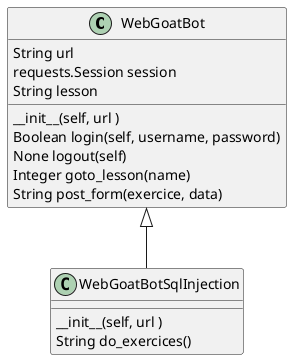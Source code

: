 @startuml
class WebGoatBot {
    String url
    requests.Session session
    String lesson

    __init__(self, url )
    Boolean login(self, username, password)
    None logout(self)
    Integer goto_lesson(name)
    String post_form(exercice, data)
}

class WebGoatBotSqlInjection {
    __init__(self, url )
    String do_exercices()
}

WebGoatBot <|-- WebGoatBotSqlInjection

@enduml
